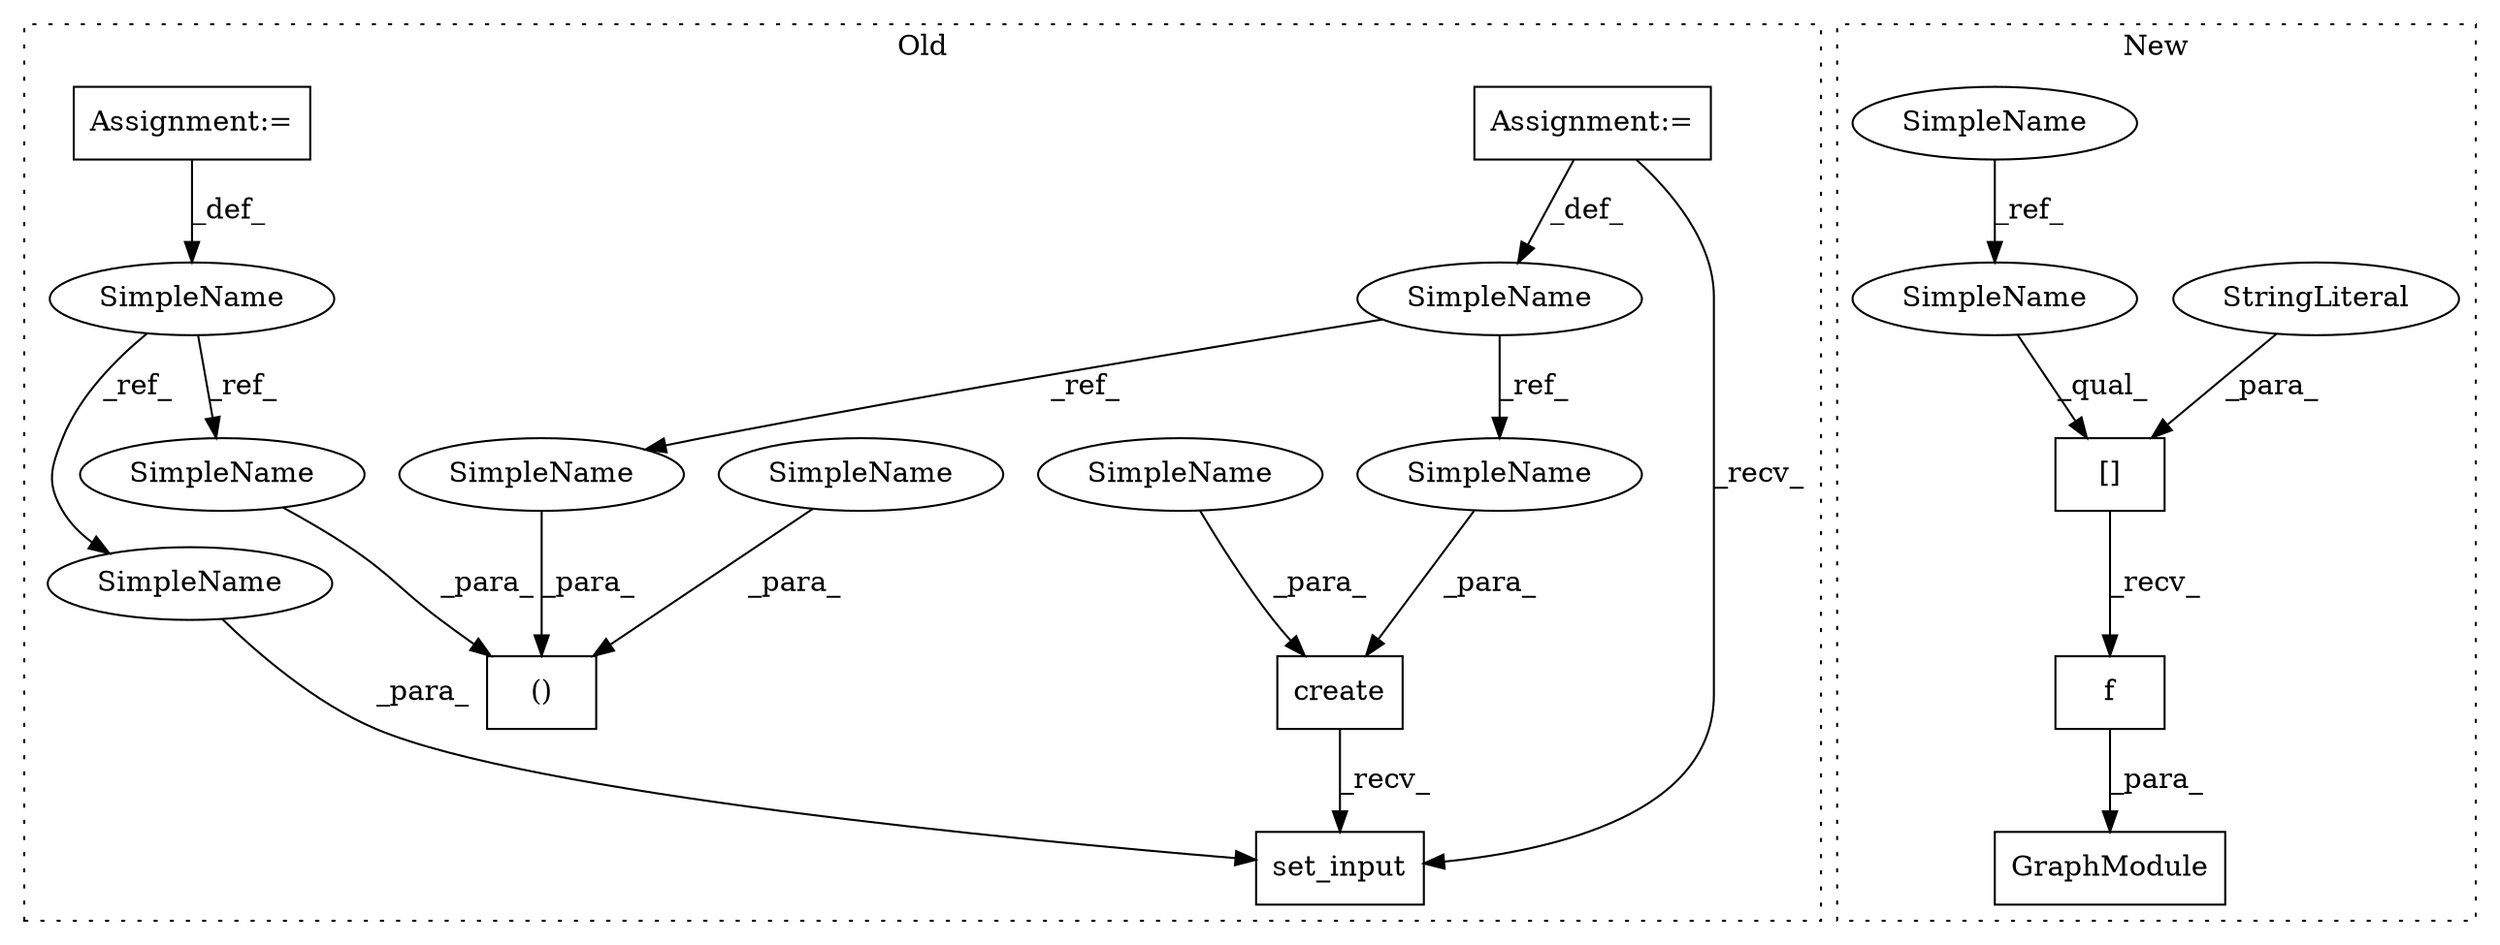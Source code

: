 digraph G {
subgraph cluster0 {
1 [label="()" a="106" s="732" l="40" shape="box"];
6 [label="SimpleName" a="42" s="653" l="5" shape="ellipse"];
7 [label="create" a="32" s="833,853" l="7,1" shape="box"];
8 [label="set_input" a="32" s="921,937" l="10,1" shape="box"];
9 [label="SimpleName" a="42" s="626" l="6" shape="ellipse"];
10 [label="Assignment:=" a="7" s="653" l="5" shape="box"];
12 [label="Assignment:=" a="7" s="626" l="6" shape="box"];
13 [label="SimpleName" a="42" s="766" l="6" shape="ellipse"];
14 [label="SimpleName" a="42" s="931" l="6" shape="ellipse"];
16 [label="SimpleName" a="42" s="846" l="3" shape="ellipse"];
17 [label="SimpleName" a="42" s="750" l="3" shape="ellipse"];
18 [label="SimpleName" a="42" s="840" l="5" shape="ellipse"];
19 [label="SimpleName" a="42" s="732" l="5" shape="ellipse"];
label = "Old";
style="dotted";
}
subgraph cluster1 {
2 [label="GraphModule" a="32" s="757,790" l="12,1" shape="box"];
3 [label="f" a="32" s="784,789" l="2,1" shape="box"];
4 [label="[]" a="2" s="769,782" l="4,1" shape="box"];
5 [label="StringLiteral" a="45" s="773" l="9" shape="ellipse"];
11 [label="SimpleName" a="42" s="551" l="3" shape="ellipse"];
15 [label="SimpleName" a="42" s="769" l="3" shape="ellipse"];
label = "New";
style="dotted";
}
3 -> 2 [label="_para_"];
4 -> 3 [label="_recv_"];
5 -> 4 [label="_para_"];
6 -> 19 [label="_ref_"];
6 -> 18 [label="_ref_"];
7 -> 8 [label="_recv_"];
9 -> 14 [label="_ref_"];
9 -> 13 [label="_ref_"];
10 -> 8 [label="_recv_"];
10 -> 6 [label="_def_"];
11 -> 15 [label="_ref_"];
12 -> 9 [label="_def_"];
13 -> 1 [label="_para_"];
14 -> 8 [label="_para_"];
15 -> 4 [label="_qual_"];
16 -> 7 [label="_para_"];
17 -> 1 [label="_para_"];
18 -> 7 [label="_para_"];
19 -> 1 [label="_para_"];
}